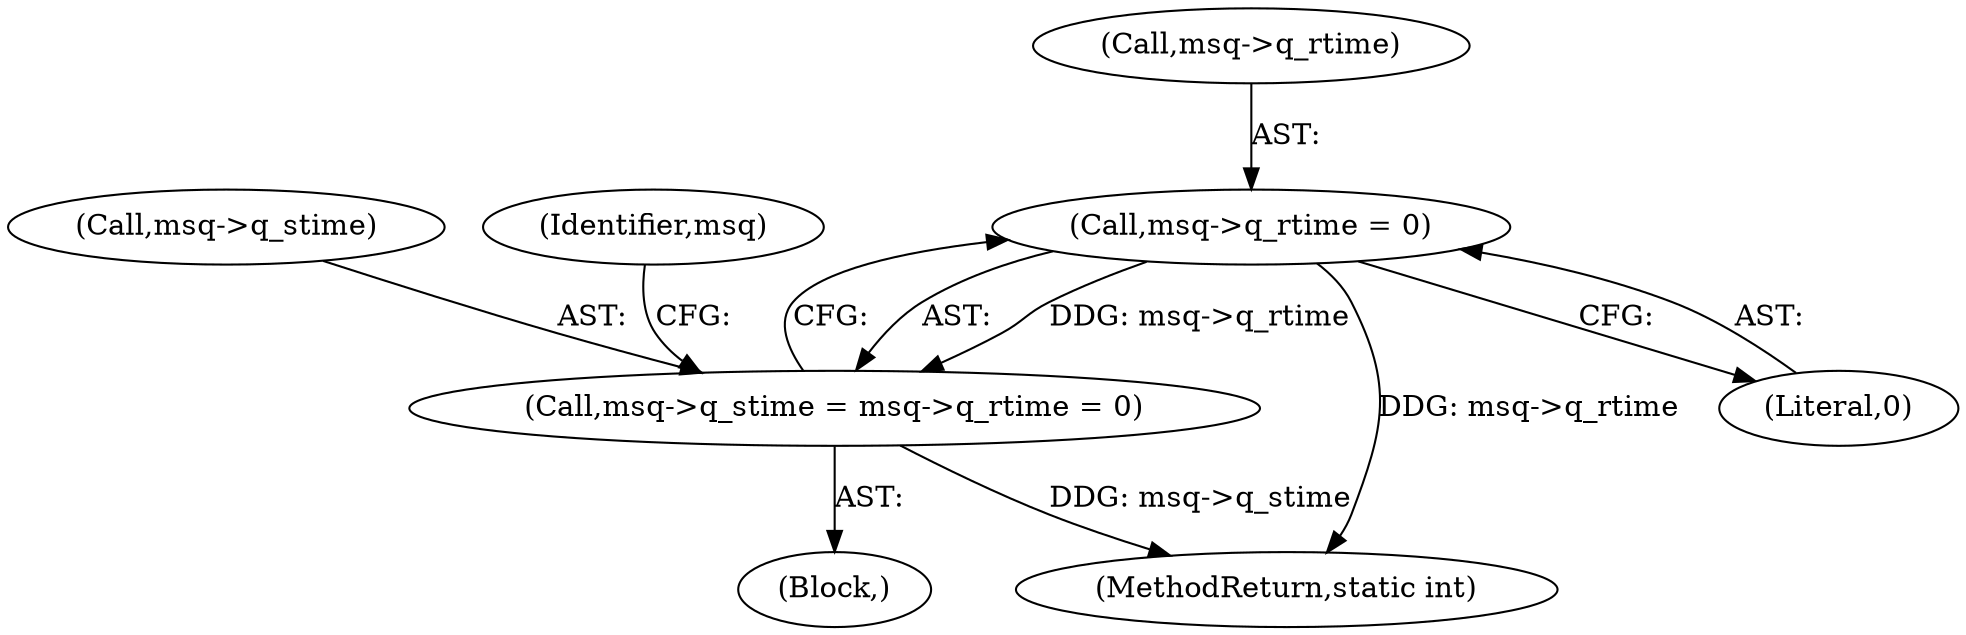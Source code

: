 digraph "0_linux_b9a532277938798b53178d5a66af6e2915cb27cf@pointer" {
"1000171" [label="(Call,msq->q_rtime = 0)"];
"1000167" [label="(Call,msq->q_stime = msq->q_rtime = 0)"];
"1000167" [label="(Call,msq->q_stime = msq->q_rtime = 0)"];
"1000168" [label="(Call,msq->q_stime)"];
"1000171" [label="(Call,msq->q_rtime = 0)"];
"1000256" [label="(MethodReturn,static int)"];
"1000175" [label="(Literal,0)"];
"1000172" [label="(Call,msq->q_rtime)"];
"1000104" [label="(Block,)"];
"1000178" [label="(Identifier,msq)"];
"1000171" -> "1000167"  [label="AST: "];
"1000171" -> "1000175"  [label="CFG: "];
"1000172" -> "1000171"  [label="AST: "];
"1000175" -> "1000171"  [label="AST: "];
"1000167" -> "1000171"  [label="CFG: "];
"1000171" -> "1000256"  [label="DDG: msq->q_rtime"];
"1000171" -> "1000167"  [label="DDG: msq->q_rtime"];
"1000167" -> "1000104"  [label="AST: "];
"1000168" -> "1000167"  [label="AST: "];
"1000178" -> "1000167"  [label="CFG: "];
"1000167" -> "1000256"  [label="DDG: msq->q_stime"];
}
